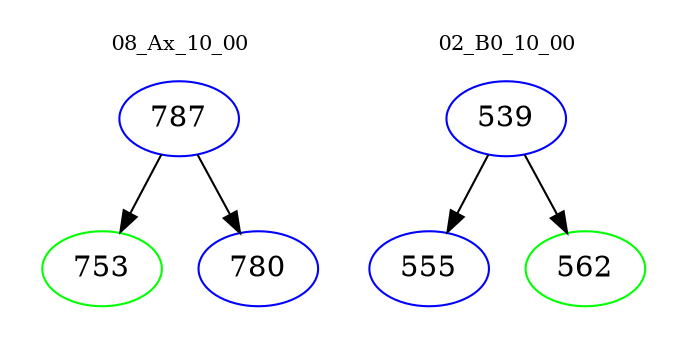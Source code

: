 digraph{
subgraph cluster_0 {
color = white
label = "08_Ax_10_00";
fontsize=10;
T0_787 [label="787", color="blue"]
T0_787 -> T0_753 [color="black"]
T0_753 [label="753", color="green"]
T0_787 -> T0_780 [color="black"]
T0_780 [label="780", color="blue"]
}
subgraph cluster_1 {
color = white
label = "02_B0_10_00";
fontsize=10;
T1_539 [label="539", color="blue"]
T1_539 -> T1_555 [color="black"]
T1_555 [label="555", color="blue"]
T1_539 -> T1_562 [color="black"]
T1_562 [label="562", color="green"]
}
}
